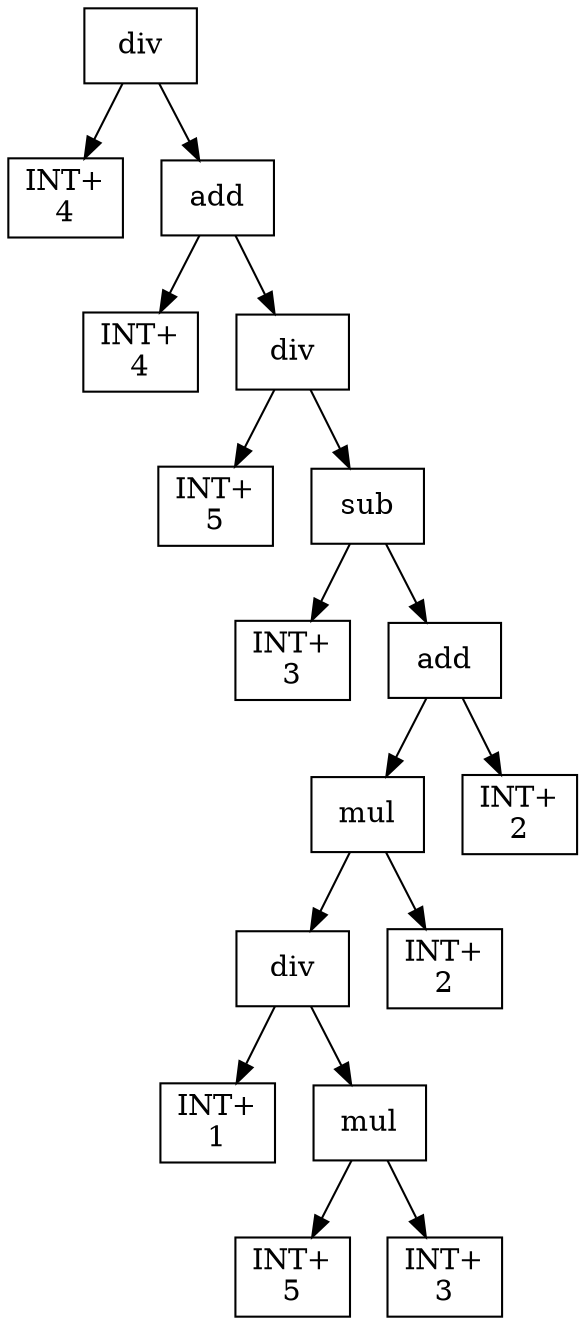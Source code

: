 digraph expr {
  node [shape=box];
  n1 [label="div"];
  n2 [label="INT+\n4"];
  n3 [label="add"];
  n4 [label="INT+\n4"];
  n5 [label="div"];
  n6 [label="INT+\n5"];
  n7 [label="sub"];
  n8 [label="INT+\n3"];
  n9 [label="add"];
  n10 [label="mul"];
  n11 [label="div"];
  n12 [label="INT+\n1"];
  n13 [label="mul"];
  n14 [label="INT+\n5"];
  n15 [label="INT+\n3"];
  n13 -> n14;
  n13 -> n15;
  n11 -> n12;
  n11 -> n13;
  n16 [label="INT+\n2"];
  n10 -> n11;
  n10 -> n16;
  n17 [label="INT+\n2"];
  n9 -> n10;
  n9 -> n17;
  n7 -> n8;
  n7 -> n9;
  n5 -> n6;
  n5 -> n7;
  n3 -> n4;
  n3 -> n5;
  n1 -> n2;
  n1 -> n3;
}